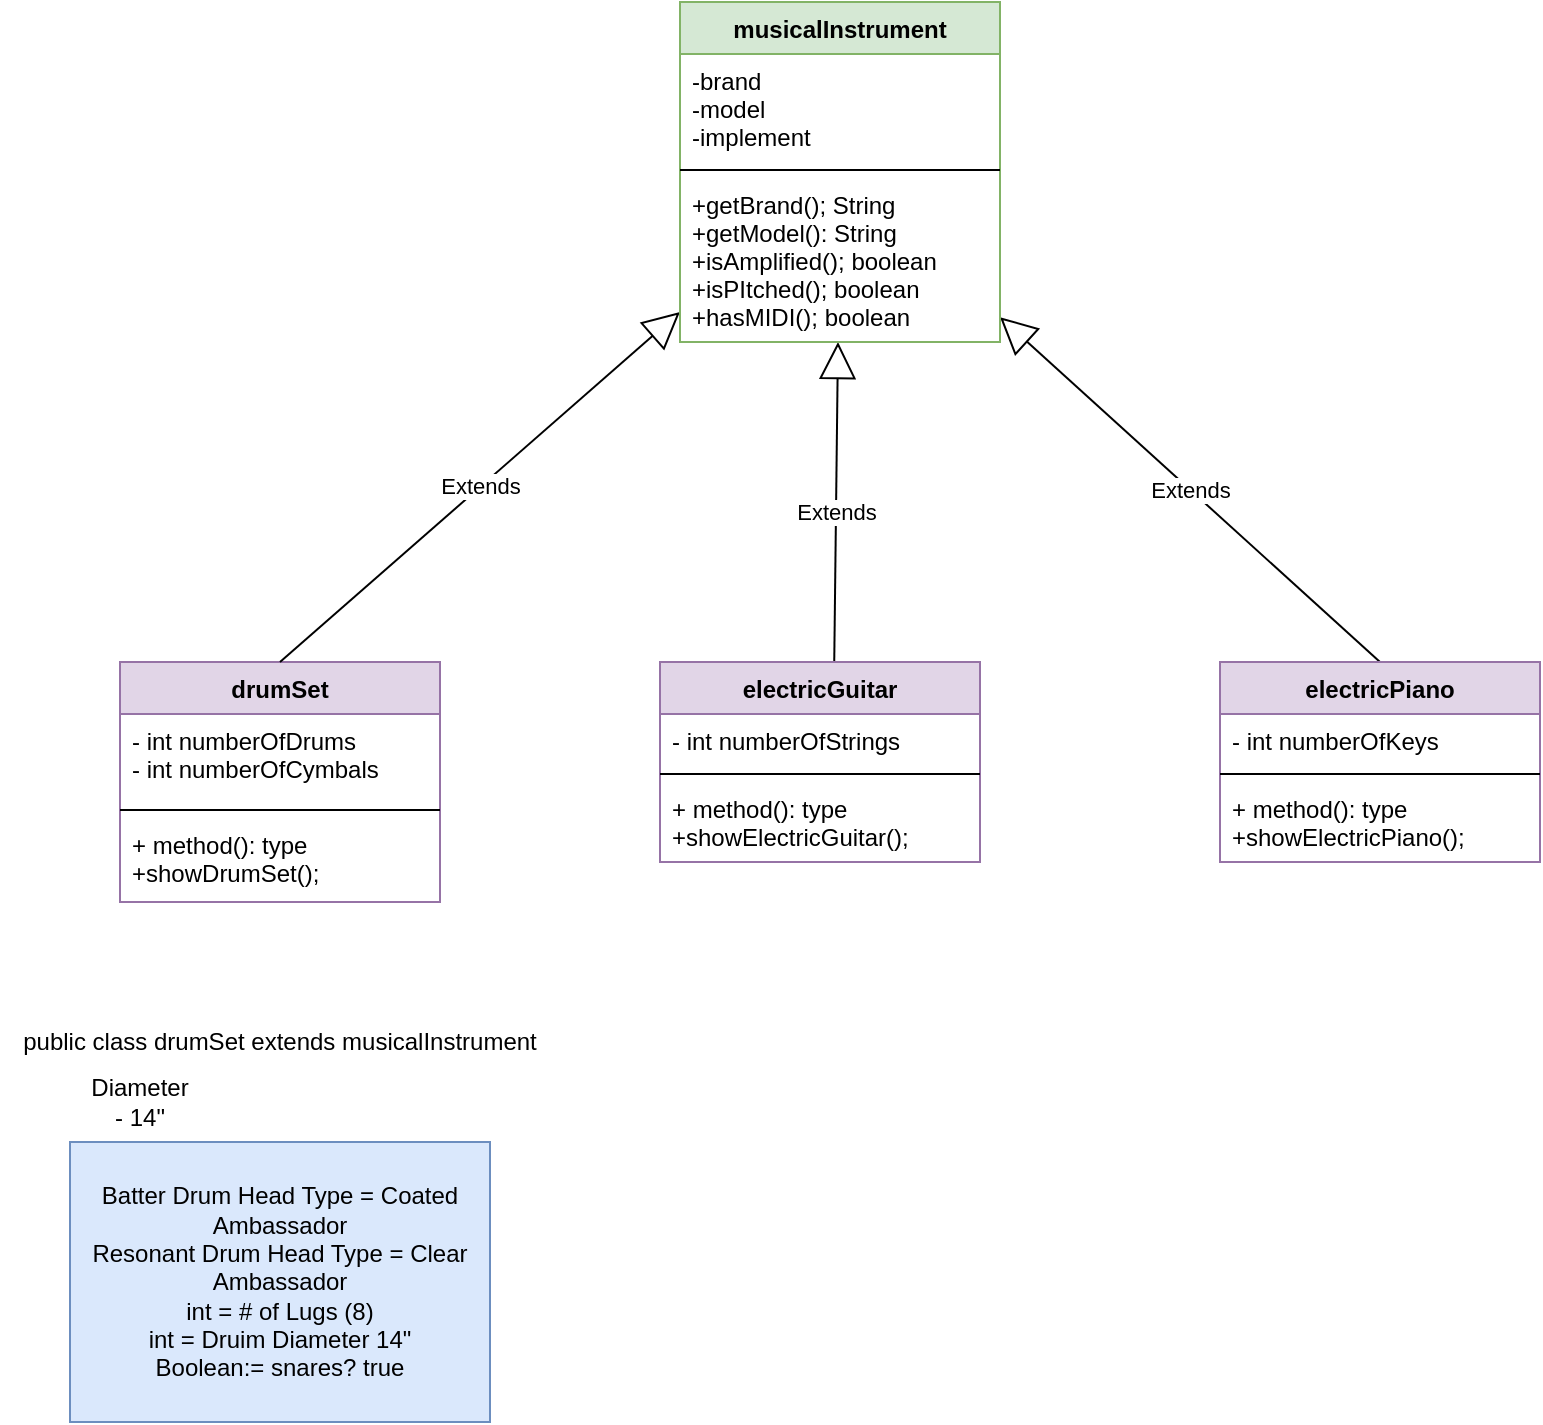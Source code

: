 <mxfile version="13.8.0" type="github">
  <diagram id="u5egj9Q1XMa9EqDsLZzm" name="Page-1">
    <mxGraphModel dx="1950" dy="1722" grid="1" gridSize="10" guides="1" tooltips="1" connect="1" arrows="1" fold="1" page="1" pageScale="1" pageWidth="850" pageHeight="1100" math="0" shadow="0">
      <root>
        <mxCell id="0" />
        <mxCell id="1" parent="0" />
        <mxCell id="iNh4lFPZa8ypUP3hIFsf-30" value="Extends" style="endArrow=block;endSize=16;endFill=0;html=1;" parent="1" target="iNh4lFPZa8ypUP3hIFsf-1" edge="1">
          <mxGeometry width="160" relative="1" as="geometry">
            <mxPoint x="397" y="320" as="sourcePoint" />
            <mxPoint x="330" y="175.923" as="targetPoint" />
          </mxGeometry>
        </mxCell>
        <mxCell id="iNh4lFPZa8ypUP3hIFsf-5" value="drumSet" style="swimlane;fontStyle=1;align=center;verticalAlign=top;childLayout=stackLayout;horizontal=1;startSize=26;horizontalStack=0;resizeParent=1;resizeParentMax=0;resizeLast=0;collapsible=1;marginBottom=0;fillColor=#e1d5e7;strokeColor=#9673a6;" parent="1" vertex="1">
          <mxGeometry x="40" y="310" width="160" height="120" as="geometry" />
        </mxCell>
        <mxCell id="iNh4lFPZa8ypUP3hIFsf-6" value="- int numberOfDrums&#xa;- int numberOfCymbals" style="text;strokeColor=none;fillColor=none;align=left;verticalAlign=top;spacingLeft=4;spacingRight=4;overflow=hidden;rotatable=0;points=[[0,0.5],[1,0.5]];portConstraint=eastwest;" parent="iNh4lFPZa8ypUP3hIFsf-5" vertex="1">
          <mxGeometry y="26" width="160" height="44" as="geometry" />
        </mxCell>
        <mxCell id="iNh4lFPZa8ypUP3hIFsf-7" value="" style="line;strokeWidth=1;fillColor=none;align=left;verticalAlign=middle;spacingTop=-1;spacingLeft=3;spacingRight=3;rotatable=0;labelPosition=right;points=[];portConstraint=eastwest;" parent="iNh4lFPZa8ypUP3hIFsf-5" vertex="1">
          <mxGeometry y="70" width="160" height="8" as="geometry" />
        </mxCell>
        <mxCell id="iNh4lFPZa8ypUP3hIFsf-8" value="+ method(): type&#xa;+showDrumSet();" style="text;strokeColor=none;fillColor=none;align=left;verticalAlign=top;spacingLeft=4;spacingRight=4;overflow=hidden;rotatable=0;points=[[0,0.5],[1,0.5]];portConstraint=eastwest;" parent="iNh4lFPZa8ypUP3hIFsf-5" vertex="1">
          <mxGeometry y="78" width="160" height="42" as="geometry" />
        </mxCell>
        <mxCell id="iNh4lFPZa8ypUP3hIFsf-31" value="Extends" style="endArrow=block;endSize=16;endFill=0;html=1;exitX=0.5;exitY=0;exitDx=0;exitDy=0;" parent="1" source="iNh4lFPZa8ypUP3hIFsf-17" target="iNh4lFPZa8ypUP3hIFsf-1" edge="1">
          <mxGeometry width="160" relative="1" as="geometry">
            <mxPoint x="336.08" y="313.98" as="sourcePoint" />
            <mxPoint x="340" y="185.923" as="targetPoint" />
          </mxGeometry>
        </mxCell>
        <mxCell id="iNh4lFPZa8ypUP3hIFsf-33" value="public class drumSet extends musicalInstrument" style="text;html=1;strokeColor=none;fillColor=none;align=center;verticalAlign=middle;whiteSpace=wrap;rounded=0;" parent="1" vertex="1">
          <mxGeometry x="-20" y="490" width="280" height="20" as="geometry" />
        </mxCell>
        <mxCell id="iNh4lFPZa8ypUP3hIFsf-35" value="Diameter - 14&quot;&lt;br&gt;" style="text;html=1;strokeColor=none;fillColor=none;align=center;verticalAlign=middle;whiteSpace=wrap;rounded=0;" parent="1" vertex="1">
          <mxGeometry x="30" y="520" width="40" height="20" as="geometry" />
        </mxCell>
        <mxCell id="iNh4lFPZa8ypUP3hIFsf-37" value="Batter Drum Head Type = Coated Ambassador&lt;br&gt;Resonant Drum Head Type = Clear Ambassador&lt;br&gt;int = # of Lugs (8)&lt;br&gt;int = Druim Diameter 14&quot;&lt;br&gt;Boolean:= snares? true" style="text;html=1;strokeColor=#6c8ebf;fillColor=#dae8fc;align=center;verticalAlign=middle;whiteSpace=wrap;rounded=0;" parent="1" vertex="1">
          <mxGeometry x="15" y="550" width="210" height="140" as="geometry" />
        </mxCell>
        <mxCell id="iNh4lFPZa8ypUP3hIFsf-17" value="electricPiano" style="swimlane;fontStyle=1;align=center;verticalAlign=top;childLayout=stackLayout;horizontal=1;startSize=26;horizontalStack=0;resizeParent=1;resizeParentMax=0;resizeLast=0;collapsible=1;marginBottom=0;fillColor=#e1d5e7;strokeColor=#9673a6;" parent="1" vertex="1">
          <mxGeometry x="590" y="310" width="160" height="100" as="geometry" />
        </mxCell>
        <mxCell id="iNh4lFPZa8ypUP3hIFsf-18" value="- int numberOfKeys" style="text;strokeColor=none;fillColor=none;align=left;verticalAlign=top;spacingLeft=4;spacingRight=4;overflow=hidden;rotatable=0;points=[[0,0.5],[1,0.5]];portConstraint=eastwest;" parent="iNh4lFPZa8ypUP3hIFsf-17" vertex="1">
          <mxGeometry y="26" width="160" height="26" as="geometry" />
        </mxCell>
        <mxCell id="iNh4lFPZa8ypUP3hIFsf-19" value="" style="line;strokeWidth=1;fillColor=none;align=left;verticalAlign=middle;spacingTop=-1;spacingLeft=3;spacingRight=3;rotatable=0;labelPosition=right;points=[];portConstraint=eastwest;" parent="iNh4lFPZa8ypUP3hIFsf-17" vertex="1">
          <mxGeometry y="52" width="160" height="8" as="geometry" />
        </mxCell>
        <mxCell id="iNh4lFPZa8ypUP3hIFsf-20" value="+ method(): type&#xa;+showElectricPiano();" style="text;strokeColor=none;fillColor=none;align=left;verticalAlign=top;spacingLeft=4;spacingRight=4;overflow=hidden;rotatable=0;points=[[0,0.5],[1,0.5]];portConstraint=eastwest;" parent="iNh4lFPZa8ypUP3hIFsf-17" vertex="1">
          <mxGeometry y="60" width="160" height="40" as="geometry" />
        </mxCell>
        <mxCell id="iNh4lFPZa8ypUP3hIFsf-13" value="electricGuitar" style="swimlane;fontStyle=1;align=center;verticalAlign=top;childLayout=stackLayout;horizontal=1;startSize=26;horizontalStack=0;resizeParent=1;resizeParentMax=0;resizeLast=0;collapsible=1;marginBottom=0;fillColor=#e1d5e7;strokeColor=#9673a6;" parent="1" vertex="1">
          <mxGeometry x="310" y="310" width="160" height="100" as="geometry" />
        </mxCell>
        <mxCell id="iNh4lFPZa8ypUP3hIFsf-14" value="- int numberOfStrings" style="text;strokeColor=none;fillColor=none;align=left;verticalAlign=top;spacingLeft=4;spacingRight=4;overflow=hidden;rotatable=0;points=[[0,0.5],[1,0.5]];portConstraint=eastwest;" parent="iNh4lFPZa8ypUP3hIFsf-13" vertex="1">
          <mxGeometry y="26" width="160" height="26" as="geometry" />
        </mxCell>
        <mxCell id="iNh4lFPZa8ypUP3hIFsf-15" value="" style="line;strokeWidth=1;fillColor=none;align=left;verticalAlign=middle;spacingTop=-1;spacingLeft=3;spacingRight=3;rotatable=0;labelPosition=right;points=[];portConstraint=eastwest;" parent="iNh4lFPZa8ypUP3hIFsf-13" vertex="1">
          <mxGeometry y="52" width="160" height="8" as="geometry" />
        </mxCell>
        <mxCell id="iNh4lFPZa8ypUP3hIFsf-16" value="+ method(): type&#xa;+showElectricGuitar();" style="text;strokeColor=none;fillColor=none;align=left;verticalAlign=top;spacingLeft=4;spacingRight=4;overflow=hidden;rotatable=0;points=[[0,0.5],[1,0.5]];portConstraint=eastwest;" parent="iNh4lFPZa8ypUP3hIFsf-13" vertex="1">
          <mxGeometry y="60" width="160" height="40" as="geometry" />
        </mxCell>
        <mxCell id="iNh4lFPZa8ypUP3hIFsf-29" value="Extends" style="endArrow=block;endSize=16;endFill=0;html=1;exitX=0.5;exitY=0;exitDx=0;exitDy=0;" parent="1" target="iNh4lFPZa8ypUP3hIFsf-1" edge="1" source="iNh4lFPZa8ypUP3hIFsf-5">
          <mxGeometry width="160" relative="1" as="geometry">
            <mxPoint x="140" y="320" as="sourcePoint" />
            <mxPoint x="300" y="320" as="targetPoint" />
          </mxGeometry>
        </mxCell>
        <mxCell id="iNh4lFPZa8ypUP3hIFsf-1" value="musicalInstrument" style="swimlane;fontStyle=1;align=center;verticalAlign=top;childLayout=stackLayout;horizontal=1;startSize=26;horizontalStack=0;resizeParent=1;resizeParentMax=0;resizeLast=0;collapsible=1;marginBottom=0;fillColor=#d5e8d4;strokeColor=#82b366;" parent="1" vertex="1">
          <mxGeometry x="320" y="-20" width="160" height="170" as="geometry" />
        </mxCell>
        <mxCell id="iNh4lFPZa8ypUP3hIFsf-2" value="-brand&#xa;-model&#xa;-implement" style="text;strokeColor=none;fillColor=none;align=left;verticalAlign=top;spacingLeft=4;spacingRight=4;overflow=hidden;rotatable=0;points=[[0,0.5],[1,0.5]];portConstraint=eastwest;" parent="iNh4lFPZa8ypUP3hIFsf-1" vertex="1">
          <mxGeometry y="26" width="160" height="54" as="geometry" />
        </mxCell>
        <mxCell id="iNh4lFPZa8ypUP3hIFsf-3" value="" style="line;strokeWidth=1;fillColor=none;align=left;verticalAlign=middle;spacingTop=-1;spacingLeft=3;spacingRight=3;rotatable=0;labelPosition=right;points=[];portConstraint=eastwest;" parent="iNh4lFPZa8ypUP3hIFsf-1" vertex="1">
          <mxGeometry y="80" width="160" height="8" as="geometry" />
        </mxCell>
        <mxCell id="iNh4lFPZa8ypUP3hIFsf-4" value="+getBrand(); String&#xa;+getModel(): String&#xa;+isAmplified(); boolean&#xa;+isPItched(); boolean&#xa;+hasMIDI(); boolean" style="text;strokeColor=none;fillColor=none;align=left;verticalAlign=top;spacingLeft=4;spacingRight=4;overflow=hidden;rotatable=0;points=[[0,0.5],[1,0.5]];portConstraint=eastwest;" parent="iNh4lFPZa8ypUP3hIFsf-1" vertex="1">
          <mxGeometry y="88" width="160" height="82" as="geometry" />
        </mxCell>
      </root>
    </mxGraphModel>
  </diagram>
</mxfile>
